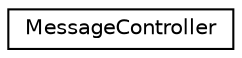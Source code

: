 digraph G
{
  edge [fontname="Helvetica",fontsize="10",labelfontname="Helvetica",labelfontsize="10"];
  node [fontname="Helvetica",fontsize="10",shape=record];
  rankdir="LR";
  Node1 [label="MessageController",height=0.2,width=0.4,color="black", fillcolor="white", style="filled",URL="$interface_message_controller.html"];
}
